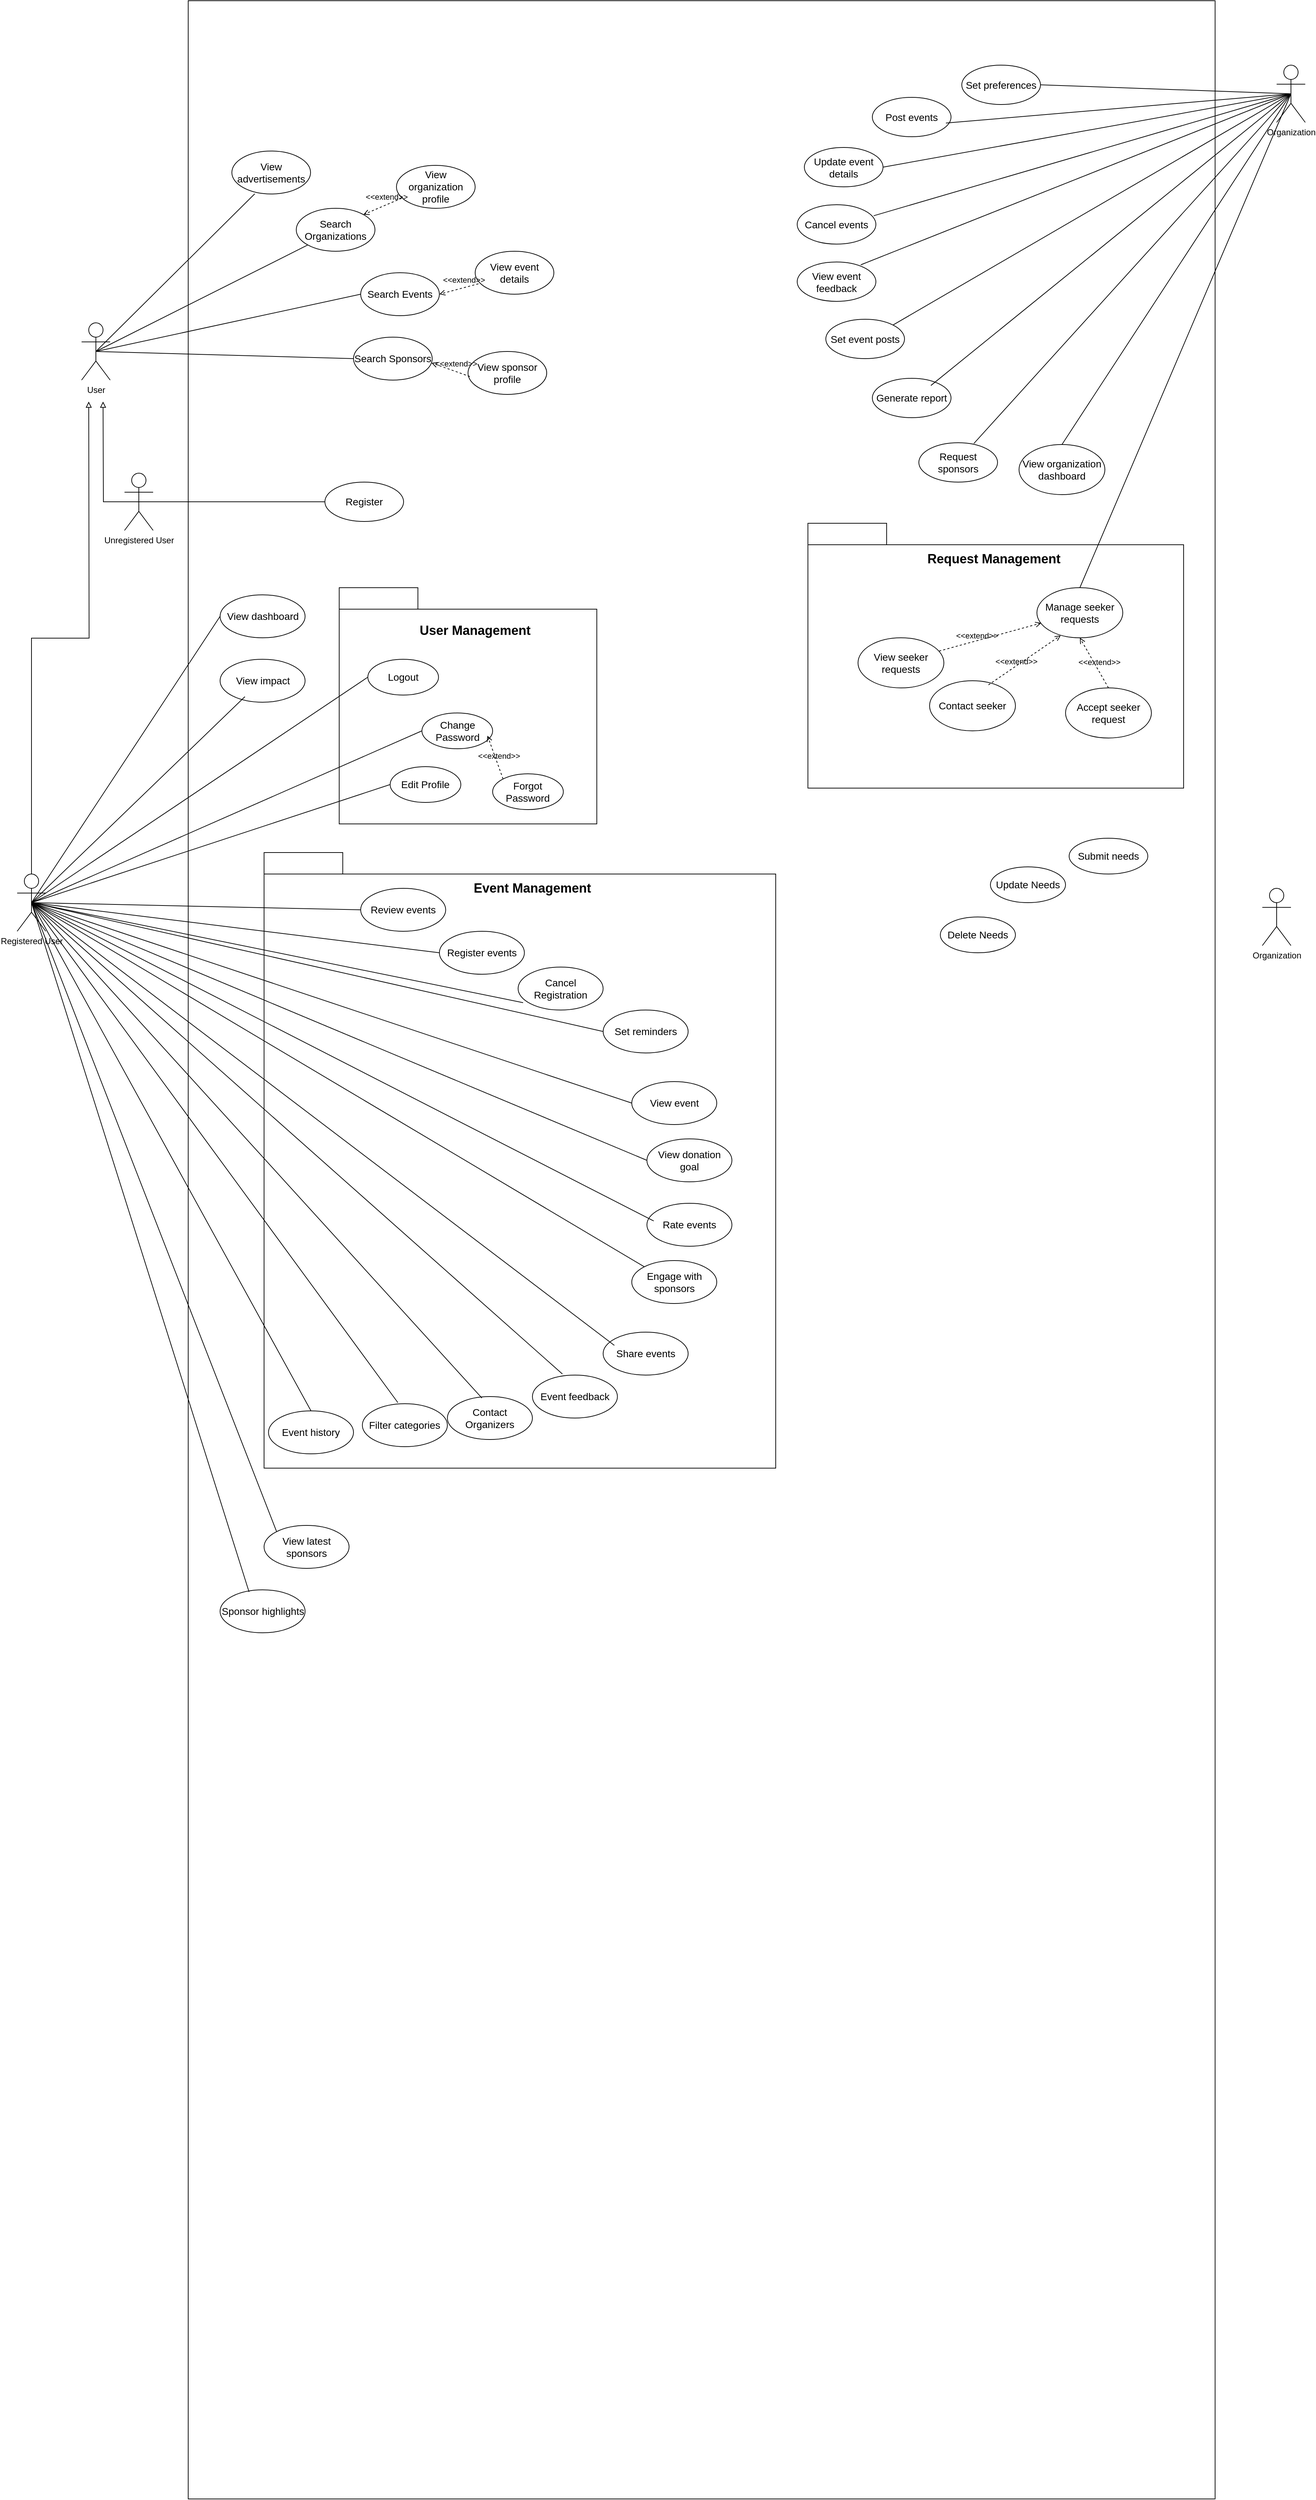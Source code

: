 <mxfile version="24.6.4" type="github">
  <diagram name="Page-1" id="Twm9W9HTtbM4XkpbnREE">
    <mxGraphModel dx="2607" dy="2553" grid="1" gridSize="10" guides="1" tooltips="1" connect="1" arrows="1" fold="1" page="1" pageScale="1" pageWidth="850" pageHeight="1100" math="0" shadow="0">
      <root>
        <mxCell id="0" />
        <mxCell id="1" parent="0" />
        <mxCell id="WttHLfRJtksVpFeQmQ0g-1" value="" style="rounded=0;whiteSpace=wrap;html=1;" vertex="1" parent="1">
          <mxGeometry x="919" y="-330" width="1435" height="3490" as="geometry" />
        </mxCell>
        <mxCell id="WttHLfRJtksVpFeQmQ0g-2" value="User" style="shape=umlActor;verticalLabelPosition=bottom;verticalAlign=top;html=1;outlineConnect=0;" vertex="1" parent="1">
          <mxGeometry x="770" y="120" width="40" height="80" as="geometry" />
        </mxCell>
        <mxCell id="WttHLfRJtksVpFeQmQ0g-6" style="edgeStyle=orthogonalEdgeStyle;rounded=0;orthogonalLoop=1;jettySize=auto;html=1;exitX=0.5;exitY=0.5;exitDx=0;exitDy=0;exitPerimeter=0;endArrow=block;endFill=0;" edge="1" parent="1" source="WttHLfRJtksVpFeQmQ0g-3">
          <mxGeometry relative="1" as="geometry">
            <mxPoint x="800" y="230" as="targetPoint" />
          </mxGeometry>
        </mxCell>
        <mxCell id="WttHLfRJtksVpFeQmQ0g-3" value="Unregistered User&lt;div&gt;&lt;br&gt;&lt;/div&gt;" style="shape=umlActor;verticalLabelPosition=bottom;verticalAlign=top;html=1;outlineConnect=0;" vertex="1" parent="1">
          <mxGeometry x="830" y="330" width="40" height="80" as="geometry" />
        </mxCell>
        <mxCell id="WttHLfRJtksVpFeQmQ0g-4" value="&lt;font style=&quot;font-size: 14px;&quot;&gt;Register&lt;/font&gt;" style="ellipse;whiteSpace=wrap;html=1;" vertex="1" parent="1">
          <mxGeometry x="1110" y="342.5" width="110" height="55" as="geometry" />
        </mxCell>
        <mxCell id="WttHLfRJtksVpFeQmQ0g-5" value="" style="endArrow=none;html=1;rounded=0;entryX=0;entryY=0.5;entryDx=0;entryDy=0;exitX=0.5;exitY=0.5;exitDx=0;exitDy=0;exitPerimeter=0;" edge="1" parent="1" source="WttHLfRJtksVpFeQmQ0g-3" target="WttHLfRJtksVpFeQmQ0g-4">
          <mxGeometry width="50" height="50" relative="1" as="geometry">
            <mxPoint x="930" y="440" as="sourcePoint" />
            <mxPoint x="1150" y="440" as="targetPoint" />
          </mxGeometry>
        </mxCell>
        <mxCell id="WttHLfRJtksVpFeQmQ0g-7" value="&lt;span style=&quot;font-size: 14px;&quot;&gt;Search Organizations&lt;/span&gt;" style="ellipse;whiteSpace=wrap;html=1;" vertex="1" parent="1">
          <mxGeometry x="1070" y="-40" width="110" height="60" as="geometry" />
        </mxCell>
        <mxCell id="WttHLfRJtksVpFeQmQ0g-8" value="&lt;span style=&quot;font-size: 14px;&quot;&gt;Search Events&lt;/span&gt;" style="ellipse;whiteSpace=wrap;html=1;" vertex="1" parent="1">
          <mxGeometry x="1160" y="50" width="110" height="60" as="geometry" />
        </mxCell>
        <mxCell id="WttHLfRJtksVpFeQmQ0g-9" value="&lt;span style=&quot;font-size: 14px;&quot;&gt;Search Sponsors&lt;/span&gt;" style="ellipse;whiteSpace=wrap;html=1;" vertex="1" parent="1">
          <mxGeometry x="1150" y="140" width="110" height="60" as="geometry" />
        </mxCell>
        <mxCell id="WttHLfRJtksVpFeQmQ0g-10" value="&lt;span style=&quot;font-size: 14px;&quot;&gt;View advertisements&lt;/span&gt;" style="ellipse;whiteSpace=wrap;html=1;" vertex="1" parent="1">
          <mxGeometry x="980" y="-120" width="110" height="60" as="geometry" />
        </mxCell>
        <mxCell id="WttHLfRJtksVpFeQmQ0g-11" value="&lt;span style=&quot;font-size: 14px;&quot;&gt;View event details&lt;/span&gt;" style="ellipse;whiteSpace=wrap;html=1;" vertex="1" parent="1">
          <mxGeometry x="1320" y="20" width="110" height="60" as="geometry" />
        </mxCell>
        <mxCell id="WttHLfRJtksVpFeQmQ0g-12" value="&lt;span style=&quot;font-size: 14px;&quot;&gt;View sponsor profile&lt;/span&gt;" style="ellipse;whiteSpace=wrap;html=1;" vertex="1" parent="1">
          <mxGeometry x="1310" y="160" width="110" height="60" as="geometry" />
        </mxCell>
        <mxCell id="WttHLfRJtksVpFeQmQ0g-13" value="&lt;span style=&quot;font-size: 14px;&quot;&gt;View organization profile&lt;/span&gt;" style="ellipse;whiteSpace=wrap;html=1;" vertex="1" parent="1">
          <mxGeometry x="1210" y="-100" width="110" height="60" as="geometry" />
        </mxCell>
        <mxCell id="WttHLfRJtksVpFeQmQ0g-14" value="" style="endArrow=none;html=1;rounded=0;entryX=0;entryY=0.5;entryDx=0;entryDy=0;exitX=0.5;exitY=0.5;exitDx=0;exitDy=0;exitPerimeter=0;" edge="1" parent="1" source="WttHLfRJtksVpFeQmQ0g-2" target="WttHLfRJtksVpFeQmQ0g-9">
          <mxGeometry width="50" height="50" relative="1" as="geometry">
            <mxPoint x="820" y="260" as="sourcePoint" />
            <mxPoint x="1080" y="260" as="targetPoint" />
          </mxGeometry>
        </mxCell>
        <mxCell id="WttHLfRJtksVpFeQmQ0g-15" value="" style="endArrow=none;html=1;rounded=0;entryX=0;entryY=0.5;entryDx=0;entryDy=0;exitX=0.5;exitY=0.5;exitDx=0;exitDy=0;exitPerimeter=0;" edge="1" parent="1" source="WttHLfRJtksVpFeQmQ0g-2" target="WttHLfRJtksVpFeQmQ0g-8">
          <mxGeometry width="50" height="50" relative="1" as="geometry">
            <mxPoint x="760" y="80" as="sourcePoint" />
            <mxPoint x="1120" y="90" as="targetPoint" />
          </mxGeometry>
        </mxCell>
        <mxCell id="WttHLfRJtksVpFeQmQ0g-16" value="" style="endArrow=none;html=1;rounded=0;entryX=0;entryY=1;entryDx=0;entryDy=0;exitX=0.5;exitY=0.5;exitDx=0;exitDy=0;exitPerimeter=0;" edge="1" parent="1" source="WttHLfRJtksVpFeQmQ0g-2" target="WttHLfRJtksVpFeQmQ0g-7">
          <mxGeometry width="50" height="50" relative="1" as="geometry">
            <mxPoint x="460" y="60" as="sourcePoint" />
            <mxPoint x="830" y="-20" as="targetPoint" />
          </mxGeometry>
        </mxCell>
        <mxCell id="WttHLfRJtksVpFeQmQ0g-17" value="" style="endArrow=none;html=1;rounded=0;entryX=0.291;entryY=0.996;entryDx=0;entryDy=0;exitX=0.5;exitY=0.5;exitDx=0;exitDy=0;exitPerimeter=0;entryPerimeter=0;" edge="1" parent="1" source="WttHLfRJtksVpFeQmQ0g-2" target="WttHLfRJtksVpFeQmQ0g-10">
          <mxGeometry width="50" height="50" relative="1" as="geometry">
            <mxPoint x="470" y="89" as="sourcePoint" />
            <mxPoint x="766" y="-60" as="targetPoint" />
          </mxGeometry>
        </mxCell>
        <mxCell id="WttHLfRJtksVpFeQmQ0g-18" value="&amp;lt;&amp;lt;extend&amp;gt;&amp;gt;" style="html=1;verticalAlign=bottom;labelBackgroundColor=none;endArrow=open;endFill=0;dashed=1;rounded=0;exitX=0.023;exitY=0.583;exitDx=0;exitDy=0;entryX=0.991;entryY=0.6;entryDx=0;entryDy=0;entryPerimeter=0;exitPerimeter=0;" edge="1" parent="1" source="WttHLfRJtksVpFeQmQ0g-12" target="WttHLfRJtksVpFeQmQ0g-9">
          <mxGeometry x="-0.264" y="-2" width="160" relative="1" as="geometry">
            <mxPoint x="1220" y="310" as="sourcePoint" />
            <mxPoint x="1198" y="250" as="targetPoint" />
            <mxPoint as="offset" />
          </mxGeometry>
        </mxCell>
        <mxCell id="WttHLfRJtksVpFeQmQ0g-19" value="&amp;lt;&amp;lt;extend&amp;gt;&amp;gt;" style="html=1;verticalAlign=bottom;labelBackgroundColor=none;endArrow=open;endFill=0;dashed=1;rounded=0;exitX=0.041;exitY=0.758;exitDx=0;exitDy=0;entryX=1;entryY=0.5;entryDx=0;entryDy=0;exitPerimeter=0;" edge="1" parent="1" source="WttHLfRJtksVpFeQmQ0g-11" target="WttHLfRJtksVpFeQmQ0g-8">
          <mxGeometry x="-0.264" y="-2" width="160" relative="1" as="geometry">
            <mxPoint x="1329" y="139" as="sourcePoint" />
            <mxPoint x="1275" y="120" as="targetPoint" />
            <mxPoint as="offset" />
          </mxGeometry>
        </mxCell>
        <mxCell id="WttHLfRJtksVpFeQmQ0g-20" value="&amp;lt;&amp;lt;extend&amp;gt;&amp;gt;" style="html=1;verticalAlign=bottom;labelBackgroundColor=none;endArrow=open;endFill=0;dashed=1;rounded=0;exitX=0.064;exitY=0.767;exitDx=0;exitDy=0;entryX=1;entryY=0;entryDx=0;entryDy=0;exitPerimeter=0;" edge="1" parent="1" source="WttHLfRJtksVpFeQmQ0g-13" target="WttHLfRJtksVpFeQmQ0g-7">
          <mxGeometry x="-0.264" y="-2" width="160" relative="1" as="geometry">
            <mxPoint x="1255" y="20" as="sourcePoint" />
            <mxPoint x="1200" y="35" as="targetPoint" />
            <mxPoint as="offset" />
          </mxGeometry>
        </mxCell>
        <mxCell id="WttHLfRJtksVpFeQmQ0g-22" style="edgeStyle=orthogonalEdgeStyle;rounded=0;orthogonalLoop=1;jettySize=auto;html=1;exitX=0.5;exitY=0;exitDx=0;exitDy=0;exitPerimeter=0;endArrow=block;endFill=0;" edge="1" parent="1" source="WttHLfRJtksVpFeQmQ0g-21">
          <mxGeometry relative="1" as="geometry">
            <mxPoint x="780" y="230" as="targetPoint" />
          </mxGeometry>
        </mxCell>
        <mxCell id="WttHLfRJtksVpFeQmQ0g-21" value="&lt;div&gt;Registered User&lt;/div&gt;" style="shape=umlActor;verticalLabelPosition=bottom;verticalAlign=top;html=1;outlineConnect=0;" vertex="1" parent="1">
          <mxGeometry x="680" y="890" width="40" height="80" as="geometry" />
        </mxCell>
        <mxCell id="WttHLfRJtksVpFeQmQ0g-23" value="" style="shape=folder;fontStyle=1;tabWidth=110;tabHeight=30;tabPosition=left;html=1;boundedLbl=1;labelInHeader=1;container=0;collapsible=0;whiteSpace=wrap;" vertex="1" parent="1">
          <mxGeometry x="1130" y="490" width="360" height="330" as="geometry" />
        </mxCell>
        <mxCell id="WttHLfRJtksVpFeQmQ0g-24" value="&lt;b style=&quot;font-size: 18px;&quot;&gt;User Management&lt;/b&gt;" style="html=1;strokeColor=none;resizeWidth=1;resizeHeight=1;fillColor=none;part=1;connectable=0;allowArrows=0;deletable=0;whiteSpace=wrap;" vertex="1" parent="1">
          <mxGeometry x="1070" y="520" width="500" as="geometry">
            <mxPoint y="30" as="offset" />
          </mxGeometry>
        </mxCell>
        <mxCell id="WttHLfRJtksVpFeQmQ0g-25" value="&lt;font style=&quot;font-size: 14px;&quot;&gt;Logout&lt;/font&gt;" style="ellipse;whiteSpace=wrap;html=1;" vertex="1" parent="1">
          <mxGeometry x="1170.004" y="590" width="98.814" height="50" as="geometry" />
        </mxCell>
        <mxCell id="WttHLfRJtksVpFeQmQ0g-26" value="&lt;font style=&quot;font-size: 14px;&quot;&gt;Change Password&lt;/font&gt;" style="ellipse;whiteSpace=wrap;html=1;" vertex="1" parent="1">
          <mxGeometry x="1245.591" y="664.998" width="98.814" height="50" as="geometry" />
        </mxCell>
        <mxCell id="WttHLfRJtksVpFeQmQ0g-27" value="&lt;font style=&quot;font-size: 14px;&quot;&gt;Edit Profile&lt;/font&gt;" style="ellipse;whiteSpace=wrap;html=1;" vertex="1" parent="1">
          <mxGeometry x="1201.184" y="739.998" width="98.814" height="50" as="geometry" />
        </mxCell>
        <mxCell id="WttHLfRJtksVpFeQmQ0g-28" value="&lt;font style=&quot;font-size: 14px;&quot;&gt;Forgot Password&lt;/font&gt;" style="ellipse;whiteSpace=wrap;html=1;" vertex="1" parent="1">
          <mxGeometry x="1344.406" y="749.995" width="98.814" height="50" as="geometry" />
        </mxCell>
        <mxCell id="WttHLfRJtksVpFeQmQ0g-29" value="&amp;lt;&amp;lt;extend&amp;gt;&amp;gt;" style="html=1;verticalAlign=bottom;labelBackgroundColor=none;endArrow=open;endFill=0;dashed=1;rounded=0;exitX=0;exitY=0;exitDx=0;exitDy=0;entryX=0.927;entryY=0.634;entryDx=0;entryDy=0;entryPerimeter=0;" edge="1" parent="1" source="WttHLfRJtksVpFeQmQ0g-28" target="WttHLfRJtksVpFeQmQ0g-26">
          <mxGeometry x="-0.264" y="-2" width="160" relative="1" as="geometry">
            <mxPoint x="1960" y="680" as="sourcePoint" />
            <mxPoint x="1760" y="410" as="targetPoint" />
            <mxPoint as="offset" />
          </mxGeometry>
        </mxCell>
        <mxCell id="WttHLfRJtksVpFeQmQ0g-30" value="" style="endArrow=none;html=1;rounded=0;entryX=0;entryY=0.5;entryDx=0;entryDy=0;exitX=0.5;exitY=0.5;exitDx=0;exitDy=0;exitPerimeter=0;" edge="1" parent="1" source="WttHLfRJtksVpFeQmQ0g-21" target="WttHLfRJtksVpFeQmQ0g-25">
          <mxGeometry width="50" height="50" relative="1" as="geometry">
            <mxPoint x="780" y="520" as="sourcePoint" />
            <mxPoint x="1040" y="520" as="targetPoint" />
          </mxGeometry>
        </mxCell>
        <mxCell id="WttHLfRJtksVpFeQmQ0g-31" value="" style="endArrow=none;html=1;rounded=0;entryX=0;entryY=0.5;entryDx=0;entryDy=0;exitX=0.5;exitY=0.5;exitDx=0;exitDy=0;exitPerimeter=0;" edge="1" parent="1" source="WttHLfRJtksVpFeQmQ0g-21" target="WttHLfRJtksVpFeQmQ0g-26">
          <mxGeometry width="50" height="50" relative="1" as="geometry">
            <mxPoint x="600" y="690" as="sourcePoint" />
            <mxPoint x="1070" y="755" as="targetPoint" />
          </mxGeometry>
        </mxCell>
        <mxCell id="WttHLfRJtksVpFeQmQ0g-32" value="" style="endArrow=none;html=1;rounded=0;entryX=0;entryY=0.5;entryDx=0;entryDy=0;exitX=0.5;exitY=0.5;exitDx=0;exitDy=0;exitPerimeter=0;" edge="1" parent="1" source="WttHLfRJtksVpFeQmQ0g-21" target="WttHLfRJtksVpFeQmQ0g-27">
          <mxGeometry width="50" height="50" relative="1" as="geometry">
            <mxPoint x="517" y="665" as="sourcePoint" />
            <mxPoint x="1063" y="805" as="targetPoint" />
          </mxGeometry>
        </mxCell>
        <mxCell id="WttHLfRJtksVpFeQmQ0g-36" value="&lt;font style=&quot;font-size: 14px;&quot;&gt;View dashboard&lt;/font&gt;" style="ellipse;whiteSpace=wrap;html=1;" vertex="1" parent="1">
          <mxGeometry x="963.54" y="500" width="118.82" height="60" as="geometry" />
        </mxCell>
        <mxCell id="WttHLfRJtksVpFeQmQ0g-50" value="" style="shape=folder;fontStyle=1;tabWidth=110;tabHeight=30;tabPosition=left;html=1;boundedLbl=1;labelInHeader=1;container=0;collapsible=0;whiteSpace=wrap;" vertex="1" parent="1">
          <mxGeometry x="1025" y="860" width="715" height="860" as="geometry" />
        </mxCell>
        <mxCell id="WttHLfRJtksVpFeQmQ0g-33" value="&lt;font style=&quot;font-size: 14px;&quot;&gt;Set reminders&lt;/font&gt;" style="ellipse;whiteSpace=wrap;html=1;" vertex="1" parent="1">
          <mxGeometry x="1498.82" y="1080" width="118.82" height="60" as="geometry" />
        </mxCell>
        <mxCell id="WttHLfRJtksVpFeQmQ0g-34" value="&lt;font style=&quot;font-size: 14px;&quot;&gt;Register events&lt;/font&gt;" style="ellipse;whiteSpace=wrap;html=1;" vertex="1" parent="1">
          <mxGeometry x="1270" y="970" width="118.82" height="60" as="geometry" />
        </mxCell>
        <mxCell id="WttHLfRJtksVpFeQmQ0g-35" value="&lt;font style=&quot;font-size: 14px;&quot;&gt;Cancel Registration&lt;/font&gt;" style="ellipse;whiteSpace=wrap;html=1;" vertex="1" parent="1">
          <mxGeometry x="1380" y="1020" width="118.82" height="60" as="geometry" />
        </mxCell>
        <mxCell id="WttHLfRJtksVpFeQmQ0g-37" value="&lt;font style=&quot;font-size: 14px;&quot;&gt;Filter categories&lt;/font&gt;" style="ellipse;whiteSpace=wrap;html=1;" vertex="1" parent="1">
          <mxGeometry x="1162.36" y="1630" width="118.82" height="60" as="geometry" />
        </mxCell>
        <mxCell id="WttHLfRJtksVpFeQmQ0g-38" value="&lt;font style=&quot;font-size: 14px;&quot;&gt;Rate events&lt;/font&gt;" style="ellipse;whiteSpace=wrap;html=1;" vertex="1" parent="1">
          <mxGeometry x="1560.0" y="1350" width="118.82" height="60" as="geometry" />
        </mxCell>
        <mxCell id="WttHLfRJtksVpFeQmQ0g-39" value="&lt;font style=&quot;font-size: 14px;&quot;&gt;Review events&lt;/font&gt;" style="ellipse;whiteSpace=wrap;html=1;" vertex="1" parent="1">
          <mxGeometry x="1160.0" y="910" width="118.82" height="60" as="geometry" />
        </mxCell>
        <mxCell id="WttHLfRJtksVpFeQmQ0g-40" value="&lt;font style=&quot;font-size: 14px;&quot;&gt;Share events&lt;/font&gt;" style="ellipse;whiteSpace=wrap;html=1;" vertex="1" parent="1">
          <mxGeometry x="1498.82" y="1530" width="118.82" height="60" as="geometry" />
        </mxCell>
        <mxCell id="WttHLfRJtksVpFeQmQ0g-41" value="&lt;font style=&quot;font-size: 14px;&quot;&gt;Contact Organizers&lt;/font&gt;" style="ellipse;whiteSpace=wrap;html=1;" vertex="1" parent="1">
          <mxGeometry x="1281.18" y="1620" width="118.82" height="60" as="geometry" />
        </mxCell>
        <mxCell id="WttHLfRJtksVpFeQmQ0g-42" value="&lt;font style=&quot;font-size: 14px;&quot;&gt;View impact&lt;/font&gt;" style="ellipse;whiteSpace=wrap;html=1;" vertex="1" parent="1">
          <mxGeometry x="963.54" y="590" width="118.82" height="60" as="geometry" />
        </mxCell>
        <mxCell id="WttHLfRJtksVpFeQmQ0g-43" value="&lt;font style=&quot;font-size: 14px;&quot;&gt;View event&lt;/font&gt;" style="ellipse;whiteSpace=wrap;html=1;" vertex="1" parent="1">
          <mxGeometry x="1538.82" y="1180" width="118.82" height="60" as="geometry" />
        </mxCell>
        <mxCell id="WttHLfRJtksVpFeQmQ0g-44" value="&lt;font style=&quot;font-size: 14px;&quot;&gt;View donation goal&lt;/font&gt;" style="ellipse;whiteSpace=wrap;html=1;" vertex="1" parent="1">
          <mxGeometry x="1560.0" y="1260" width="118.82" height="60" as="geometry" />
        </mxCell>
        <mxCell id="WttHLfRJtksVpFeQmQ0g-47" value="&lt;font style=&quot;font-size: 14px;&quot;&gt;Engage with sponsors&lt;/font&gt;" style="ellipse;whiteSpace=wrap;html=1;" vertex="1" parent="1">
          <mxGeometry x="1538.82" y="1430" width="118.82" height="60" as="geometry" />
        </mxCell>
        <mxCell id="WttHLfRJtksVpFeQmQ0g-48" value="&lt;font style=&quot;font-size: 14px;&quot;&gt;Event history&lt;/font&gt;" style="ellipse;whiteSpace=wrap;html=1;" vertex="1" parent="1">
          <mxGeometry x="1031.18" y="1640" width="118.82" height="60" as="geometry" />
        </mxCell>
        <mxCell id="WttHLfRJtksVpFeQmQ0g-49" value="&lt;font style=&quot;font-size: 14px;&quot;&gt;Event feedback&lt;/font&gt;" style="ellipse;whiteSpace=wrap;html=1;" vertex="1" parent="1">
          <mxGeometry x="1400.0" y="1590" width="118.82" height="60" as="geometry" />
        </mxCell>
        <mxCell id="WttHLfRJtksVpFeQmQ0g-45" value="&lt;font style=&quot;font-size: 14px;&quot;&gt;View latest sponsors&lt;/font&gt;" style="ellipse;whiteSpace=wrap;html=1;" vertex="1" parent="1">
          <mxGeometry x="1025.0" y="1800" width="118.82" height="60" as="geometry" />
        </mxCell>
        <mxCell id="WttHLfRJtksVpFeQmQ0g-46" value="&lt;font style=&quot;font-size: 14px;&quot;&gt;Sponsor highlights&lt;/font&gt;" style="ellipse;whiteSpace=wrap;html=1;" vertex="1" parent="1">
          <mxGeometry x="963.54" y="1890" width="118.82" height="60" as="geometry" />
        </mxCell>
        <mxCell id="WttHLfRJtksVpFeQmQ0g-51" value="&lt;b style=&quot;font-size: 18px;&quot;&gt;Event Management&lt;/b&gt;" style="html=1;strokeColor=none;resizeWidth=1;resizeHeight=1;fillColor=none;part=1;connectable=0;allowArrows=0;deletable=0;whiteSpace=wrap;" vertex="1" parent="1">
          <mxGeometry x="1150" y="880" width="500" as="geometry">
            <mxPoint y="30" as="offset" />
          </mxGeometry>
        </mxCell>
        <mxCell id="WttHLfRJtksVpFeQmQ0g-52" value="" style="endArrow=none;html=1;rounded=0;entryX=0;entryY=0.5;entryDx=0;entryDy=0;exitX=0.5;exitY=0.5;exitDx=0;exitDy=0;exitPerimeter=0;" edge="1" parent="1" source="WttHLfRJtksVpFeQmQ0g-21" target="WttHLfRJtksVpFeQmQ0g-36">
          <mxGeometry width="50" height="50" relative="1" as="geometry">
            <mxPoint x="240" y="1005" as="sourcePoint" />
            <mxPoint x="710" y="690" as="targetPoint" />
          </mxGeometry>
        </mxCell>
        <mxCell id="WttHLfRJtksVpFeQmQ0g-53" value="" style="endArrow=none;html=1;rounded=0;entryX=0.292;entryY=0.871;entryDx=0;entryDy=0;exitX=0.5;exitY=0.5;exitDx=0;exitDy=0;exitPerimeter=0;entryPerimeter=0;" edge="1" parent="1" source="WttHLfRJtksVpFeQmQ0g-21" target="WttHLfRJtksVpFeQmQ0g-42">
          <mxGeometry width="50" height="50" relative="1" as="geometry">
            <mxPoint x="699.54" y="1030" as="sourcePoint" />
            <mxPoint x="963.54" y="630" as="targetPoint" />
          </mxGeometry>
        </mxCell>
        <mxCell id="WttHLfRJtksVpFeQmQ0g-54" value="" style="endArrow=none;html=1;rounded=0;entryX=0;entryY=0.5;entryDx=0;entryDy=0;exitX=0.5;exitY=0.5;exitDx=0;exitDy=0;exitPerimeter=0;" edge="1" parent="1" source="WttHLfRJtksVpFeQmQ0g-21" target="WttHLfRJtksVpFeQmQ0g-39">
          <mxGeometry width="50" height="50" relative="1" as="geometry">
            <mxPoint x="640" y="1298" as="sourcePoint" />
            <mxPoint x="938" y="1010" as="targetPoint" />
          </mxGeometry>
        </mxCell>
        <mxCell id="WttHLfRJtksVpFeQmQ0g-55" value="" style="endArrow=none;html=1;rounded=0;entryX=0;entryY=0.5;entryDx=0;entryDy=0;exitX=0.5;exitY=0.5;exitDx=0;exitDy=0;exitPerimeter=0;" edge="1" parent="1" source="WttHLfRJtksVpFeQmQ0g-21" target="WttHLfRJtksVpFeQmQ0g-34">
          <mxGeometry width="50" height="50" relative="1" as="geometry">
            <mxPoint x="680" y="1050" as="sourcePoint" />
            <mxPoint x="1140" y="1060" as="targetPoint" />
          </mxGeometry>
        </mxCell>
        <mxCell id="WttHLfRJtksVpFeQmQ0g-56" value="" style="endArrow=none;html=1;rounded=0;entryX=0.059;entryY=0.829;entryDx=0;entryDy=0;exitX=0.5;exitY=0.5;exitDx=0;exitDy=0;exitPerimeter=0;entryPerimeter=0;" edge="1" parent="1" source="WttHLfRJtksVpFeQmQ0g-21" target="WttHLfRJtksVpFeQmQ0g-35">
          <mxGeometry width="50" height="50" relative="1" as="geometry">
            <mxPoint x="680" y="1050" as="sourcePoint" />
            <mxPoint x="1250" y="1120" as="targetPoint" />
          </mxGeometry>
        </mxCell>
        <mxCell id="WttHLfRJtksVpFeQmQ0g-57" value="" style="endArrow=none;html=1;rounded=0;entryX=0;entryY=0.5;entryDx=0;entryDy=0;exitX=0.5;exitY=0.5;exitDx=0;exitDy=0;exitPerimeter=0;" edge="1" parent="1" source="WttHLfRJtksVpFeQmQ0g-21" target="WttHLfRJtksVpFeQmQ0g-33">
          <mxGeometry width="50" height="50" relative="1" as="geometry">
            <mxPoint x="670" y="1050" as="sourcePoint" />
            <mxPoint x="1357" y="1190" as="targetPoint" />
          </mxGeometry>
        </mxCell>
        <mxCell id="WttHLfRJtksVpFeQmQ0g-58" value="" style="endArrow=none;html=1;rounded=0;entryX=0;entryY=0.5;entryDx=0;entryDy=0;exitX=0.5;exitY=0.5;exitDx=0;exitDy=0;exitPerimeter=0;" edge="1" parent="1" source="WttHLfRJtksVpFeQmQ0g-21" target="WttHLfRJtksVpFeQmQ0g-43">
          <mxGeometry width="50" height="50" relative="1" as="geometry">
            <mxPoint x="670" y="1040" as="sourcePoint" />
            <mxPoint x="1469" y="1220" as="targetPoint" />
          </mxGeometry>
        </mxCell>
        <mxCell id="WttHLfRJtksVpFeQmQ0g-59" value="" style="endArrow=none;html=1;rounded=0;entryX=0;entryY=0.5;entryDx=0;entryDy=0;exitX=0.5;exitY=0.5;exitDx=0;exitDy=0;exitPerimeter=0;" edge="1" parent="1" source="WttHLfRJtksVpFeQmQ0g-21" target="WttHLfRJtksVpFeQmQ0g-44">
          <mxGeometry width="50" height="50" relative="1" as="geometry">
            <mxPoint x="620" y="1060" as="sourcePoint" />
            <mxPoint x="1459" y="1340" as="targetPoint" />
          </mxGeometry>
        </mxCell>
        <mxCell id="WttHLfRJtksVpFeQmQ0g-60" value="" style="endArrow=none;html=1;rounded=0;entryX=0.08;entryY=0.412;entryDx=0;entryDy=0;exitX=0.5;exitY=0.5;exitDx=0;exitDy=0;exitPerimeter=0;entryPerimeter=0;" edge="1" parent="1" source="WttHLfRJtksVpFeQmQ0g-21" target="WttHLfRJtksVpFeQmQ0g-38">
          <mxGeometry width="50" height="50" relative="1" as="geometry">
            <mxPoint x="638.82" y="1040" as="sourcePoint" />
            <mxPoint x="1498.82" y="1400" as="targetPoint" />
          </mxGeometry>
        </mxCell>
        <mxCell id="WttHLfRJtksVpFeQmQ0g-61" value="" style="endArrow=none;html=1;rounded=0;entryX=0;entryY=0;entryDx=0;entryDy=0;exitX=0.5;exitY=0.5;exitDx=0;exitDy=0;exitPerimeter=0;" edge="1" parent="1" source="WttHLfRJtksVpFeQmQ0g-21" target="WttHLfRJtksVpFeQmQ0g-47">
          <mxGeometry width="50" height="50" relative="1" as="geometry">
            <mxPoint x="573.22" y="1020" as="sourcePoint" />
            <mxPoint x="1443.22" y="1465" as="targetPoint" />
          </mxGeometry>
        </mxCell>
        <mxCell id="WttHLfRJtksVpFeQmQ0g-62" value="" style="endArrow=none;html=1;rounded=0;entryX=0.132;entryY=0.308;entryDx=0;entryDy=0;exitX=0.5;exitY=0.5;exitDx=0;exitDy=0;exitPerimeter=0;entryPerimeter=0;" edge="1" parent="1" source="WttHLfRJtksVpFeQmQ0g-21" target="WttHLfRJtksVpFeQmQ0g-40">
          <mxGeometry width="50" height="50" relative="1" as="geometry">
            <mxPoint x="510" y="1000" as="sourcePoint" />
            <mxPoint x="1366" y="1509" as="targetPoint" />
          </mxGeometry>
        </mxCell>
        <mxCell id="WttHLfRJtksVpFeQmQ0g-63" value="" style="endArrow=none;html=1;rounded=0;entryX=0.353;entryY=-0.025;entryDx=0;entryDy=0;exitX=0.5;exitY=0.5;exitDx=0;exitDy=0;exitPerimeter=0;entryPerimeter=0;" edge="1" parent="1" source="WttHLfRJtksVpFeQmQ0g-21" target="WttHLfRJtksVpFeQmQ0g-49">
          <mxGeometry width="50" height="50" relative="1" as="geometry">
            <mxPoint x="550" y="981" as="sourcePoint" />
            <mxPoint x="1365" y="1599" as="targetPoint" />
          </mxGeometry>
        </mxCell>
        <mxCell id="WttHLfRJtksVpFeQmQ0g-64" value="" style="endArrow=none;html=1;rounded=0;entryX=0.407;entryY=0.037;entryDx=0;entryDy=0;exitX=0.5;exitY=0.5;exitDx=0;exitDy=0;exitPerimeter=0;entryPerimeter=0;" edge="1" parent="1" source="WttHLfRJtksVpFeQmQ0g-21" target="WttHLfRJtksVpFeQmQ0g-41">
          <mxGeometry width="50" height="50" relative="1" as="geometry">
            <mxPoint x="490" y="981" as="sourcePoint" />
            <mxPoint x="1232" y="1640" as="targetPoint" />
          </mxGeometry>
        </mxCell>
        <mxCell id="WttHLfRJtksVpFeQmQ0g-65" value="" style="endArrow=none;html=1;rounded=0;entryX=0.418;entryY=-0.025;entryDx=0;entryDy=0;exitX=0.5;exitY=0.5;exitDx=0;exitDy=0;exitPerimeter=0;entryPerimeter=0;" edge="1" parent="1" source="WttHLfRJtksVpFeQmQ0g-21" target="WttHLfRJtksVpFeQmQ0g-37">
          <mxGeometry width="50" height="50" relative="1" as="geometry">
            <mxPoint x="520" y="958" as="sourcePoint" />
            <mxPoint x="1150" y="1650" as="targetPoint" />
          </mxGeometry>
        </mxCell>
        <mxCell id="WttHLfRJtksVpFeQmQ0g-66" value="" style="endArrow=none;html=1;rounded=0;entryX=0.5;entryY=0;entryDx=0;entryDy=0;exitX=0.5;exitY=0.5;exitDx=0;exitDy=0;exitPerimeter=0;" edge="1" parent="1" source="WttHLfRJtksVpFeQmQ0g-21" target="WttHLfRJtksVpFeQmQ0g-48">
          <mxGeometry width="50" height="50" relative="1" as="geometry">
            <mxPoint x="330" y="900" as="sourcePoint" />
            <mxPoint x="842" y="1599" as="targetPoint" />
          </mxGeometry>
        </mxCell>
        <mxCell id="WttHLfRJtksVpFeQmQ0g-67" value="" style="endArrow=none;html=1;rounded=0;entryX=0;entryY=0;entryDx=0;entryDy=0;exitX=0.5;exitY=0.5;exitDx=0;exitDy=0;exitPerimeter=0;" edge="1" parent="1" source="WttHLfRJtksVpFeQmQ0g-21" target="WttHLfRJtksVpFeQmQ0g-45">
          <mxGeometry width="50" height="50" relative="1" as="geometry">
            <mxPoint x="310" y="1020" as="sourcePoint" />
            <mxPoint x="701" y="1730" as="targetPoint" />
          </mxGeometry>
        </mxCell>
        <mxCell id="WttHLfRJtksVpFeQmQ0g-68" value="" style="endArrow=none;html=1;rounded=0;entryX=0.341;entryY=0.05;entryDx=0;entryDy=0;exitX=0.5;exitY=0.5;exitDx=0;exitDy=0;exitPerimeter=0;entryPerimeter=0;" edge="1" parent="1" source="WttHLfRJtksVpFeQmQ0g-21" target="WttHLfRJtksVpFeQmQ0g-46">
          <mxGeometry width="50" height="50" relative="1" as="geometry">
            <mxPoint x="480" y="1020" as="sourcePoint" />
            <mxPoint x="823" y="1899" as="targetPoint" />
          </mxGeometry>
        </mxCell>
        <mxCell id="WttHLfRJtksVpFeQmQ0g-69" value="&lt;div&gt;Organization&lt;/div&gt;" style="shape=umlActor;verticalLabelPosition=bottom;verticalAlign=top;html=1;outlineConnect=0;" vertex="1" parent="1">
          <mxGeometry x="2440" y="-240" width="40" height="80" as="geometry" />
        </mxCell>
        <mxCell id="WttHLfRJtksVpFeQmQ0g-70" value="&lt;font style=&quot;font-size: 14px;&quot;&gt;Set preferences&lt;/font&gt;" style="ellipse;whiteSpace=wrap;html=1;" vertex="1" parent="1">
          <mxGeometry x="2000" y="-240" width="110" height="55" as="geometry" />
        </mxCell>
        <mxCell id="WttHLfRJtksVpFeQmQ0g-71" value="&lt;font style=&quot;font-size: 14px;&quot;&gt;Post events&lt;/font&gt;" style="ellipse;whiteSpace=wrap;html=1;" vertex="1" parent="1">
          <mxGeometry x="1875" y="-195" width="110" height="55" as="geometry" />
        </mxCell>
        <mxCell id="WttHLfRJtksVpFeQmQ0g-72" value="&lt;font style=&quot;font-size: 14px;&quot;&gt;Update event details&lt;/font&gt;" style="ellipse;whiteSpace=wrap;html=1;" vertex="1" parent="1">
          <mxGeometry x="1780" y="-125" width="110" height="55" as="geometry" />
        </mxCell>
        <mxCell id="WttHLfRJtksVpFeQmQ0g-73" value="&lt;font style=&quot;font-size: 14px;&quot;&gt;Cancel events&lt;/font&gt;" style="ellipse;whiteSpace=wrap;html=1;" vertex="1" parent="1">
          <mxGeometry x="1770" y="-45" width="110" height="55" as="geometry" />
        </mxCell>
        <mxCell id="WttHLfRJtksVpFeQmQ0g-74" value="&lt;font style=&quot;font-size: 14px;&quot;&gt;View event feedback&lt;/font&gt;" style="ellipse;whiteSpace=wrap;html=1;" vertex="1" parent="1">
          <mxGeometry x="1770" y="35" width="110" height="55" as="geometry" />
        </mxCell>
        <mxCell id="WttHLfRJtksVpFeQmQ0g-75" value="&lt;font style=&quot;font-size: 14px;&quot;&gt;Set event posts&lt;/font&gt;" style="ellipse;whiteSpace=wrap;html=1;" vertex="1" parent="1">
          <mxGeometry x="1810" y="115" width="110" height="55" as="geometry" />
        </mxCell>
        <mxCell id="WttHLfRJtksVpFeQmQ0g-76" value="&lt;span style=&quot;font-size: 14px;&quot;&gt;Generate report&lt;/span&gt;" style="ellipse;whiteSpace=wrap;html=1;" vertex="1" parent="1">
          <mxGeometry x="1875" y="197.5" width="110" height="55" as="geometry" />
        </mxCell>
        <mxCell id="WttHLfRJtksVpFeQmQ0g-77" value="&lt;span style=&quot;font-size: 14px;&quot;&gt;Request sponsors&lt;/span&gt;" style="ellipse;whiteSpace=wrap;html=1;" vertex="1" parent="1">
          <mxGeometry x="1940" y="287.5" width="110" height="55" as="geometry" />
        </mxCell>
        <mxCell id="WttHLfRJtksVpFeQmQ0g-79" value="&lt;span style=&quot;font-size: 14px;&quot;&gt;View organization dashboard&lt;/span&gt;" style="ellipse;whiteSpace=wrap;html=1;" vertex="1" parent="1">
          <mxGeometry x="2080" y="290" width="120" height="70" as="geometry" />
        </mxCell>
        <mxCell id="WttHLfRJtksVpFeQmQ0g-86" value="" style="endArrow=none;html=1;rounded=0;entryX=0.5;entryY=0.5;entryDx=0;entryDy=0;exitX=1;exitY=0.5;exitDx=0;exitDy=0;entryPerimeter=0;" edge="1" parent="1" source="WttHLfRJtksVpFeQmQ0g-70" target="WttHLfRJtksVpFeQmQ0g-69">
          <mxGeometry width="50" height="50" relative="1" as="geometry">
            <mxPoint x="2014" y="197.5" as="sourcePoint" />
            <mxPoint x="2236" y="-22.5" as="targetPoint" />
          </mxGeometry>
        </mxCell>
        <mxCell id="WttHLfRJtksVpFeQmQ0g-87" value="" style="endArrow=none;html=1;rounded=0;entryX=0.5;entryY=0.5;entryDx=0;entryDy=0;exitX=0.935;exitY=0.653;exitDx=0;exitDy=0;entryPerimeter=0;exitPerimeter=0;" edge="1" parent="1" source="WttHLfRJtksVpFeQmQ0g-71" target="WttHLfRJtksVpFeQmQ0g-69">
          <mxGeometry width="50" height="50" relative="1" as="geometry">
            <mxPoint x="1970" y="-30" as="sourcePoint" />
            <mxPoint x="2320" y="-18" as="targetPoint" />
          </mxGeometry>
        </mxCell>
        <mxCell id="WttHLfRJtksVpFeQmQ0g-88" value="" style="endArrow=none;html=1;rounded=0;entryX=0.5;entryY=0.5;entryDx=0;entryDy=0;exitX=1;exitY=0.5;exitDx=0;exitDy=0;entryPerimeter=0;" edge="1" parent="1" source="WttHLfRJtksVpFeQmQ0g-72" target="WttHLfRJtksVpFeQmQ0g-69">
          <mxGeometry width="50" height="50" relative="1" as="geometry">
            <mxPoint x="1899" y="10.5" as="sourcePoint" />
            <mxPoint x="2381" y="-30.5" as="targetPoint" />
          </mxGeometry>
        </mxCell>
        <mxCell id="WttHLfRJtksVpFeQmQ0g-89" value="" style="endArrow=none;html=1;rounded=0;entryX=0.5;entryY=0.5;entryDx=0;entryDy=0;exitX=0.971;exitY=0.281;exitDx=0;exitDy=0;entryPerimeter=0;exitPerimeter=0;" edge="1" parent="1" source="WttHLfRJtksVpFeQmQ0g-73" target="WttHLfRJtksVpFeQmQ0g-69">
          <mxGeometry width="50" height="50" relative="1" as="geometry">
            <mxPoint x="1860" y="80" as="sourcePoint" />
            <mxPoint x="2430" y="-23" as="targetPoint" />
          </mxGeometry>
        </mxCell>
        <mxCell id="WttHLfRJtksVpFeQmQ0g-90" value="" style="endArrow=none;html=1;rounded=0;entryX=0.5;entryY=0.5;entryDx=0;entryDy=0;exitX=0.807;exitY=0.073;exitDx=0;exitDy=0;entryPerimeter=0;exitPerimeter=0;" edge="1" parent="1" source="WttHLfRJtksVpFeQmQ0g-74" target="WttHLfRJtksVpFeQmQ0g-69">
          <mxGeometry width="50" height="50" relative="1" as="geometry">
            <mxPoint x="1890" y="60" as="sourcePoint" />
            <mxPoint x="2473" y="-110" as="targetPoint" />
          </mxGeometry>
        </mxCell>
        <mxCell id="WttHLfRJtksVpFeQmQ0g-91" value="" style="endArrow=none;html=1;rounded=0;entryX=0.5;entryY=0.5;entryDx=0;entryDy=0;exitX=1;exitY=0;exitDx=0;exitDy=0;entryPerimeter=0;" edge="1" parent="1" source="WttHLfRJtksVpFeQmQ0g-75" target="WttHLfRJtksVpFeQmQ0g-69">
          <mxGeometry width="50" height="50" relative="1" as="geometry">
            <mxPoint x="1880" y="109.5" as="sourcePoint" />
            <mxPoint x="2481" y="-129.5" as="targetPoint" />
          </mxGeometry>
        </mxCell>
        <mxCell id="WttHLfRJtksVpFeQmQ0g-92" value="" style="endArrow=none;html=1;rounded=0;entryX=0.5;entryY=0.5;entryDx=0;entryDy=0;exitX=0.744;exitY=0.183;exitDx=0;exitDy=0;entryPerimeter=0;exitPerimeter=0;" edge="1" parent="1" source="WttHLfRJtksVpFeQmQ0g-76" target="WttHLfRJtksVpFeQmQ0g-69">
          <mxGeometry width="50" height="50" relative="1" as="geometry">
            <mxPoint x="1920" y="223" as="sourcePoint" />
            <mxPoint x="2476" y="-100" as="targetPoint" />
          </mxGeometry>
        </mxCell>
        <mxCell id="WttHLfRJtksVpFeQmQ0g-93" value="" style="endArrow=none;html=1;rounded=0;entryX=0.5;entryY=0.5;entryDx=0;entryDy=0;exitX=0.699;exitY=0.019;exitDx=0;exitDy=0;entryPerimeter=0;exitPerimeter=0;" edge="1" parent="1" source="WttHLfRJtksVpFeQmQ0g-77" target="WttHLfRJtksVpFeQmQ0g-69">
          <mxGeometry width="50" height="50" relative="1" as="geometry">
            <mxPoint x="1967" y="308" as="sourcePoint" />
            <mxPoint x="2470" y="-100" as="targetPoint" />
          </mxGeometry>
        </mxCell>
        <mxCell id="WttHLfRJtksVpFeQmQ0g-94" value="" style="endArrow=none;html=1;rounded=0;entryX=0.5;entryY=0.5;entryDx=0;entryDy=0;exitX=0.5;exitY=0;exitDx=0;exitDy=0;entryPerimeter=0;" edge="1" parent="1" source="WttHLfRJtksVpFeQmQ0g-79" target="WttHLfRJtksVpFeQmQ0g-69">
          <mxGeometry width="50" height="50" relative="1" as="geometry">
            <mxPoint x="2037" y="379" as="sourcePoint" />
            <mxPoint x="2480" y="-110" as="targetPoint" />
          </mxGeometry>
        </mxCell>
        <mxCell id="WttHLfRJtksVpFeQmQ0g-96" value="" style="shape=folder;fontStyle=1;tabWidth=110;tabHeight=30;tabPosition=left;html=1;boundedLbl=1;labelInHeader=1;container=0;collapsible=0;whiteSpace=wrap;" vertex="1" parent="1">
          <mxGeometry x="1785" y="400" width="525" height="370" as="geometry" />
        </mxCell>
        <mxCell id="WttHLfRJtksVpFeQmQ0g-78" value="&lt;span style=&quot;font-size: 14px;&quot;&gt;View seeker requests&lt;/span&gt;" style="ellipse;whiteSpace=wrap;html=1;" vertex="1" parent="1">
          <mxGeometry x="1855" y="560" width="120" height="70" as="geometry" />
        </mxCell>
        <mxCell id="WttHLfRJtksVpFeQmQ0g-80" value="&lt;span style=&quot;font-size: 14px;&quot;&gt;Manage seeker requests&lt;/span&gt;" style="ellipse;whiteSpace=wrap;html=1;" vertex="1" parent="1">
          <mxGeometry x="2105" y="490" width="120" height="70" as="geometry" />
        </mxCell>
        <mxCell id="WttHLfRJtksVpFeQmQ0g-81" value="&lt;span style=&quot;font-size: 14px;&quot;&gt;Accept seeker request&lt;/span&gt;" style="ellipse;whiteSpace=wrap;html=1;" vertex="1" parent="1">
          <mxGeometry x="2145" y="630" width="120" height="70" as="geometry" />
        </mxCell>
        <mxCell id="WttHLfRJtksVpFeQmQ0g-82" value="&lt;span style=&quot;font-size: 14px;&quot;&gt;Contact seeker&lt;/span&gt;" style="ellipse;whiteSpace=wrap;html=1;" vertex="1" parent="1">
          <mxGeometry x="1955" y="620" width="120" height="70" as="geometry" />
        </mxCell>
        <mxCell id="WttHLfRJtksVpFeQmQ0g-83" value="&amp;lt;&amp;lt;extend&amp;gt;&amp;gt;" style="html=1;verticalAlign=bottom;labelBackgroundColor=none;endArrow=open;endFill=0;dashed=1;rounded=0;entryX=0.05;entryY=0.706;entryDx=0;entryDy=0;entryPerimeter=0;exitX=0.944;exitY=0.265;exitDx=0;exitDy=0;exitPerimeter=0;" edge="1" parent="1" source="WttHLfRJtksVpFeQmQ0g-78" target="WttHLfRJtksVpFeQmQ0g-80">
          <mxGeometry x="-0.264" y="-2" width="160" relative="1" as="geometry">
            <mxPoint x="1456.84" y="-210" as="sourcePoint" />
            <mxPoint x="1678.82" y="446" as="targetPoint" />
            <mxPoint as="offset" />
          </mxGeometry>
        </mxCell>
        <mxCell id="WttHLfRJtksVpFeQmQ0g-84" value="&amp;lt;&amp;lt;extend&amp;gt;&amp;gt;" style="html=1;verticalAlign=bottom;labelBackgroundColor=none;endArrow=open;endFill=0;dashed=1;rounded=0;entryX=0.277;entryY=0.953;entryDx=0;entryDy=0;entryPerimeter=0;exitX=0.686;exitY=0.083;exitDx=0;exitDy=0;exitPerimeter=0;" edge="1" parent="1" source="WttHLfRJtksVpFeQmQ0g-82" target="WttHLfRJtksVpFeQmQ0g-80">
          <mxGeometry x="-0.264" y="-2" width="160" relative="1" as="geometry">
            <mxPoint x="2083" y="545" as="sourcePoint" />
            <mxPoint x="2216" y="465" as="targetPoint" />
            <mxPoint as="offset" />
          </mxGeometry>
        </mxCell>
        <mxCell id="WttHLfRJtksVpFeQmQ0g-85" value="&amp;lt;&amp;lt;extend&amp;gt;&amp;gt;" style="html=1;verticalAlign=bottom;labelBackgroundColor=none;endArrow=open;endFill=0;dashed=1;rounded=0;entryX=0.5;entryY=1;entryDx=0;entryDy=0;exitX=0.5;exitY=0;exitDx=0;exitDy=0;" edge="1" parent="1" source="WttHLfRJtksVpFeQmQ0g-81" target="WttHLfRJtksVpFeQmQ0g-80">
          <mxGeometry x="-0.264" y="-2" width="160" relative="1" as="geometry">
            <mxPoint x="2152" y="556" as="sourcePoint" />
            <mxPoint x="2243" y="437" as="targetPoint" />
            <mxPoint as="offset" />
          </mxGeometry>
        </mxCell>
        <mxCell id="WttHLfRJtksVpFeQmQ0g-95" value="" style="endArrow=none;html=1;rounded=0;exitX=0.5;exitY=0;exitDx=0;exitDy=0;entryX=0.5;entryY=0.5;entryDx=0;entryDy=0;entryPerimeter=0;" edge="1" parent="1" source="WttHLfRJtksVpFeQmQ0g-80" target="WttHLfRJtksVpFeQmQ0g-69">
          <mxGeometry width="50" height="50" relative="1" as="geometry">
            <mxPoint x="2150" y="300" as="sourcePoint" />
            <mxPoint x="2530" y="-150" as="targetPoint" />
          </mxGeometry>
        </mxCell>
        <mxCell id="WttHLfRJtksVpFeQmQ0g-97" value="&lt;b style=&quot;font-size: 18px;&quot;&gt;Request Management&lt;/b&gt;" style="html=1;strokeColor=none;resizeWidth=1;resizeHeight=1;fillColor=none;part=1;connectable=0;allowArrows=0;deletable=0;whiteSpace=wrap;" vertex="1" parent="1">
          <mxGeometry x="1795" y="420" width="500" as="geometry">
            <mxPoint y="30" as="offset" />
          </mxGeometry>
        </mxCell>
        <mxCell id="WttHLfRJtksVpFeQmQ0g-98" value="&lt;div&gt;Organization&lt;/div&gt;" style="shape=umlActor;verticalLabelPosition=bottom;verticalAlign=top;html=1;outlineConnect=0;" vertex="1" parent="1">
          <mxGeometry x="2420" y="910" width="40" height="80" as="geometry" />
        </mxCell>
        <mxCell id="WttHLfRJtksVpFeQmQ0g-99" value="&lt;span style=&quot;font-size: 14px;&quot;&gt;Submit needs&lt;/span&gt;" style="ellipse;whiteSpace=wrap;html=1;" vertex="1" parent="1">
          <mxGeometry x="2150" y="840" width="110" height="50" as="geometry" />
        </mxCell>
        <mxCell id="WttHLfRJtksVpFeQmQ0g-100" value="&lt;span style=&quot;font-size: 14px;&quot;&gt;Update Needs&lt;/span&gt;" style="ellipse;whiteSpace=wrap;html=1;" vertex="1" parent="1">
          <mxGeometry x="2040" y="880" width="105" height="50" as="geometry" />
        </mxCell>
        <mxCell id="WttHLfRJtksVpFeQmQ0g-101" value="&lt;span style=&quot;font-size: 14px;&quot;&gt;Delete Needs&lt;/span&gt;" style="ellipse;whiteSpace=wrap;html=1;" vertex="1" parent="1">
          <mxGeometry x="1970" y="950" width="105" height="50" as="geometry" />
        </mxCell>
      </root>
    </mxGraphModel>
  </diagram>
</mxfile>
